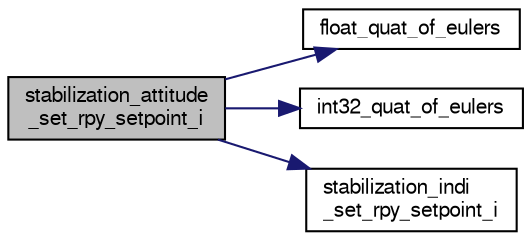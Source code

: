 digraph "stabilization_attitude_set_rpy_setpoint_i"
{
  edge [fontname="FreeSans",fontsize="10",labelfontname="FreeSans",labelfontsize="10"];
  node [fontname="FreeSans",fontsize="10",shape=record];
  rankdir="LR";
  Node1 [label="stabilization_attitude\l_set_rpy_setpoint_i",height=0.2,width=0.4,color="black", fillcolor="grey75", style="filled", fontcolor="black"];
  Node1 -> Node2 [color="midnightblue",fontsize="10",style="solid",fontname="FreeSans"];
  Node2 [label="float_quat_of_eulers",height=0.2,width=0.4,color="black", fillcolor="white", style="filled",URL="$group__math__algebra__float.html#ga99c8f1ff70a5b638cf87ea816f1756a2",tooltip="quat of euler roation &#39;ZYX&#39; "];
  Node1 -> Node3 [color="midnightblue",fontsize="10",style="solid",fontname="FreeSans"];
  Node3 [label="int32_quat_of_eulers",height=0.2,width=0.4,color="black", fillcolor="white", style="filled",URL="$group__math__algebra__int.html#gab3d8478211bf7da23d2345e8eae43fc8",tooltip="Quaternion from Euler angles. "];
  Node1 -> Node4 [color="midnightblue",fontsize="10",style="solid",fontname="FreeSans"];
  Node4 [label="stabilization_indi\l_set_rpy_setpoint_i",height=0.2,width=0.4,color="black", fillcolor="white", style="filled",URL="$stabilization__indi_8c.html#aac24f92be2dd7af42e3e7906a1324fe9"];
}

